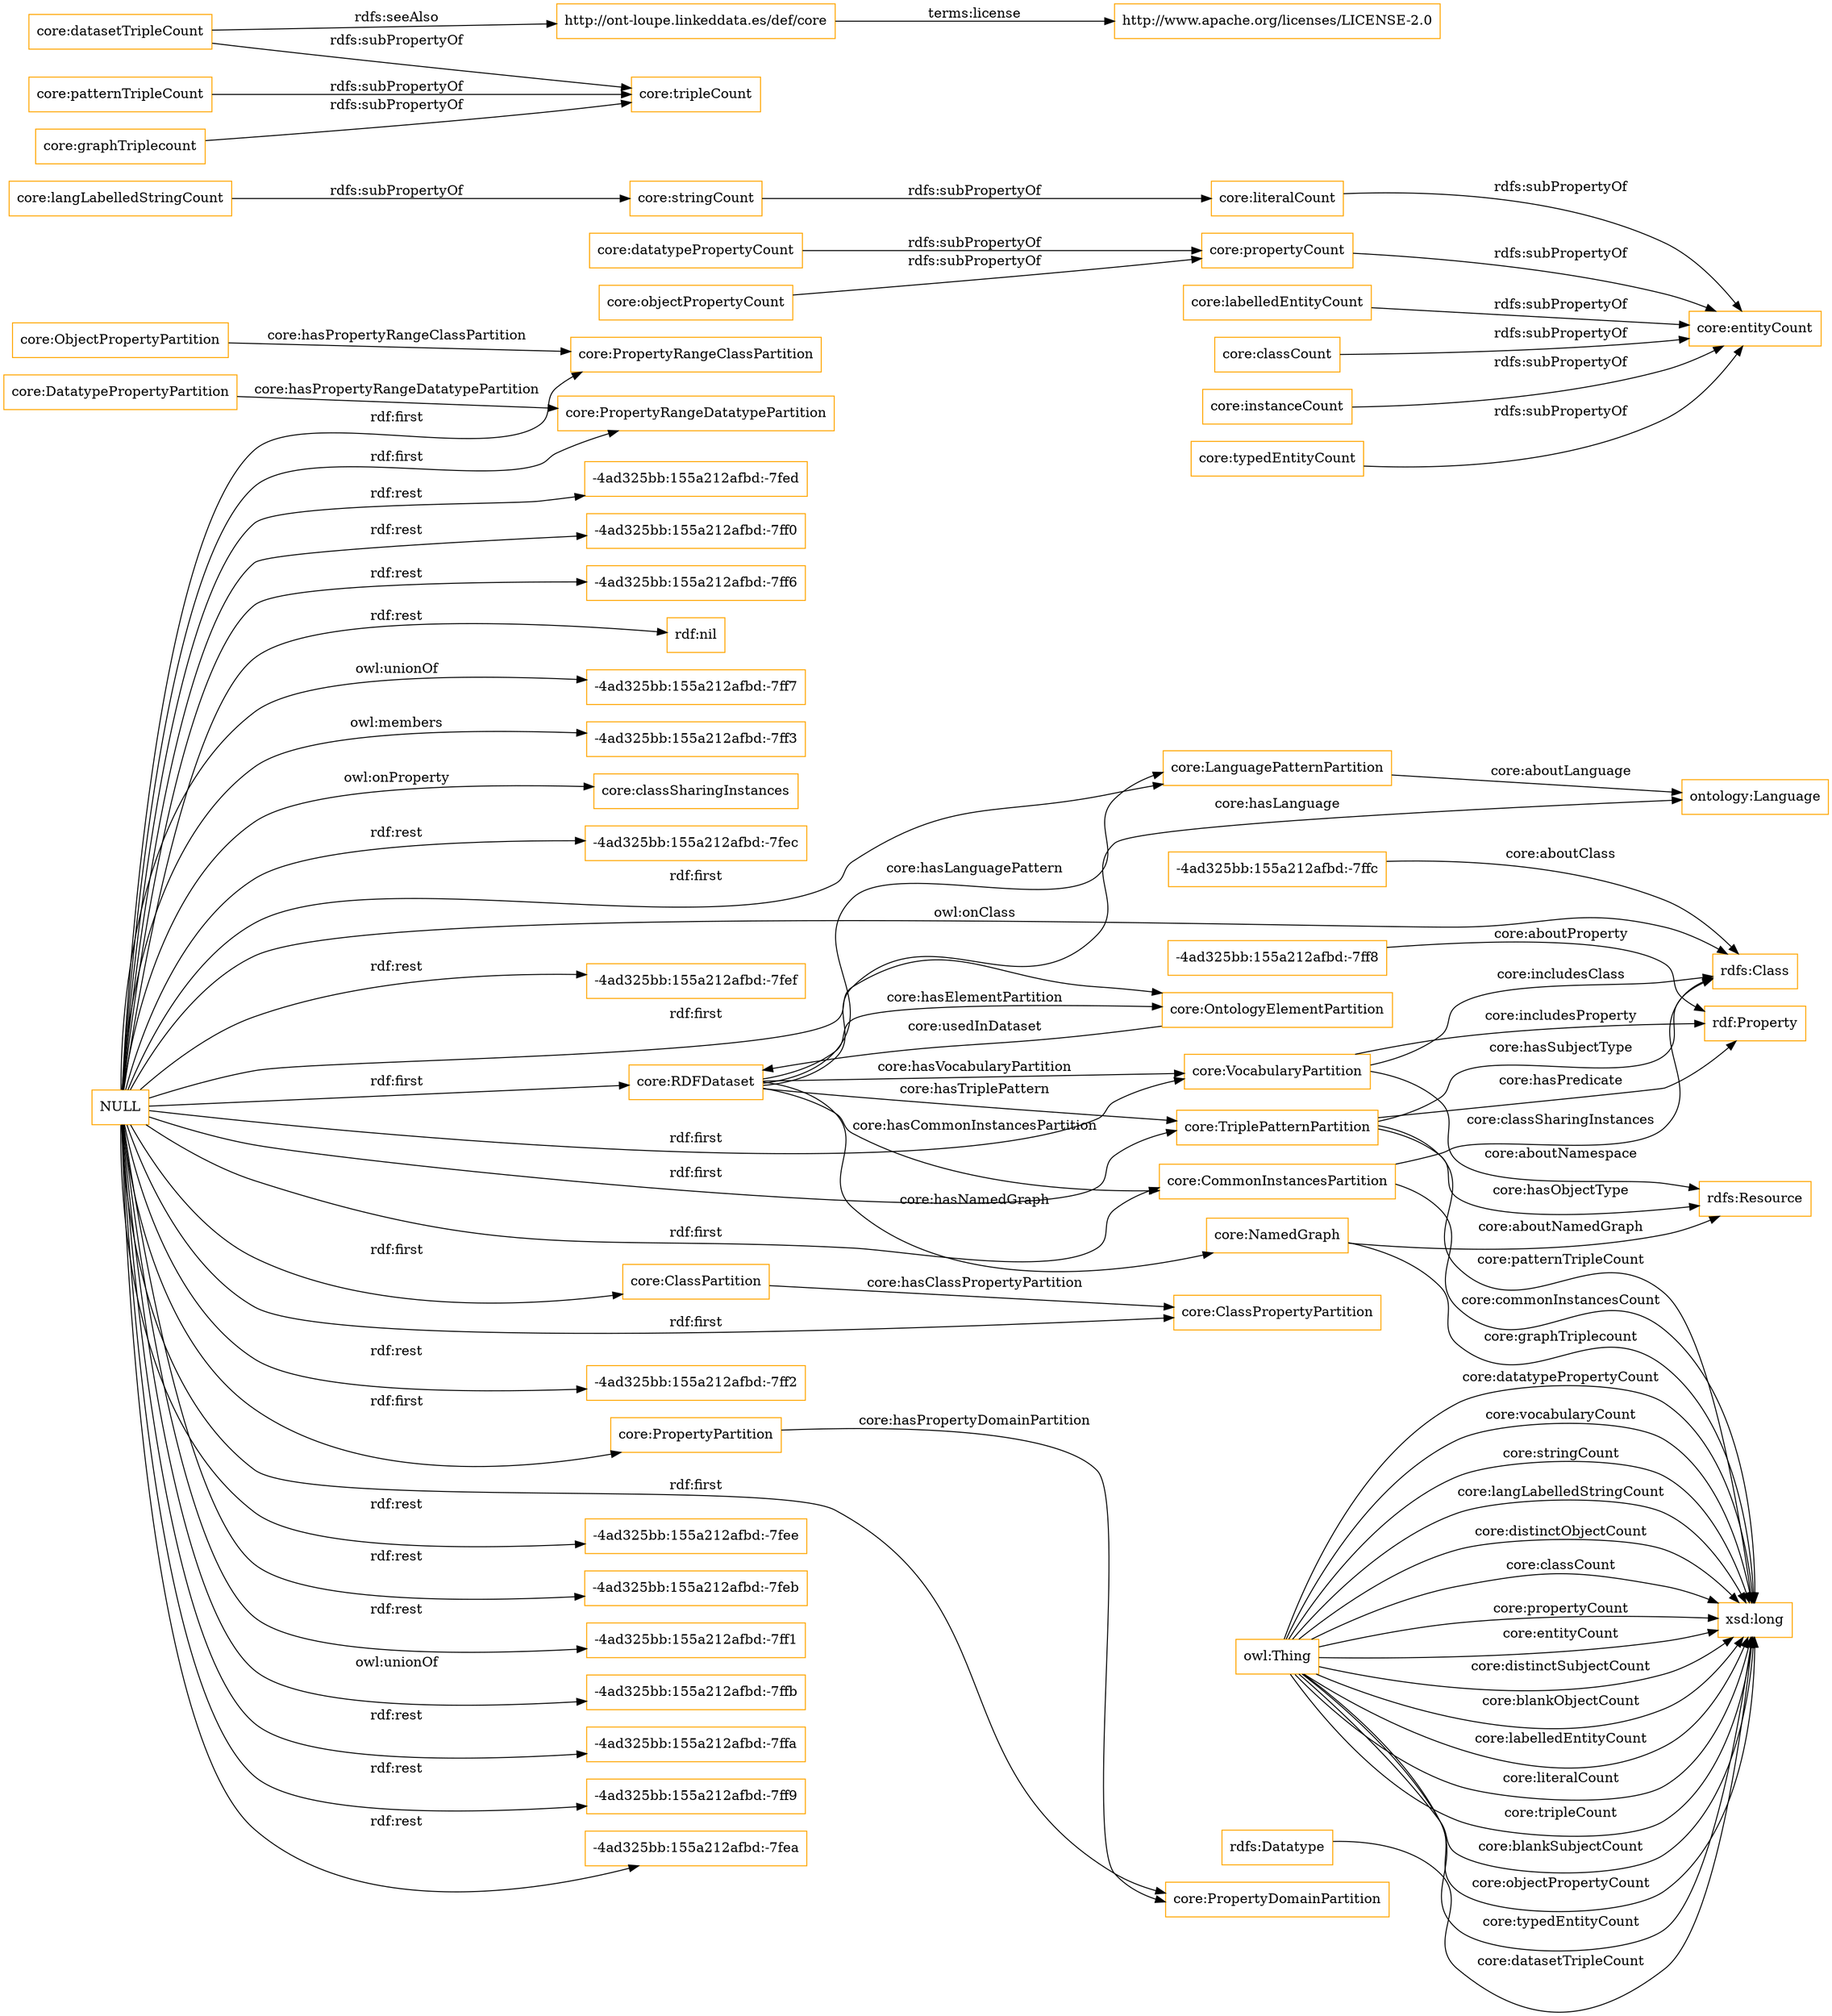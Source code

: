 digraph ar2dtool_diagram { 
rankdir=LR;
size="1501"
node [shape = rectangle, color="orange"]; "core:RDFDataset" "-4ad325bb:155a212afbd:-7ffc" "core:PropertyRangeClassPartition" "-4ad325bb:155a212afbd:-7ff8" "core:OntologyElementPartition" "core:ObjectPropertyPartition" "core:ClassPropertyPartition" "rdfs:Resource" "core:ClassPartition" "core:CommonInstancesPartition" "core:NamedGraph" "rdfs:Class" "core:LanguagePatternPartition" "core:PropertyRangeDatatypePartition" "rdfs:Datatype" "rdf:Property" "core:PropertyPartition" "core:TriplePatternPartition" "ontology:Language" "core:DatatypePropertyPartition" "core:VocabularyPartition" "core:PropertyDomainPartition" ; /*classes style*/
	"core:langLabelledStringCount" -> "core:stringCount" [ label = "rdfs:subPropertyOf" ];
	"core:datatypePropertyCount" -> "core:propertyCount" [ label = "rdfs:subPropertyOf" ];
	"core:labelledEntityCount" -> "core:entityCount" [ label = "rdfs:subPropertyOf" ];
	"http://ont-loupe.linkeddata.es/def/core" -> "http://www.apache.org/licenses/LICENSE-2.0" [ label = "terms:license" ];
	"core:datasetTripleCount" -> "http://ont-loupe.linkeddata.es/def/core" [ label = "rdfs:seeAlso" ];
	"core:datasetTripleCount" -> "core:tripleCount" [ label = "rdfs:subPropertyOf" ];
	"core:propertyCount" -> "core:entityCount" [ label = "rdfs:subPropertyOf" ];
	"core:classCount" -> "core:entityCount" [ label = "rdfs:subPropertyOf" ];
	"core:instanceCount" -> "core:entityCount" [ label = "rdfs:subPropertyOf" ];
	"core:patternTripleCount" -> "core:tripleCount" [ label = "rdfs:subPropertyOf" ];
	"NULL" -> "core:OntologyElementPartition" [ label = "rdf:first" ];
	"NULL" -> "-4ad325bb:155a212afbd:-7fee" [ label = "rdf:rest" ];
	"NULL" -> "-4ad325bb:155a212afbd:-7feb" [ label = "rdf:rest" ];
	"NULL" -> "core:PropertyPartition" [ label = "rdf:first" ];
	"NULL" -> "core:LanguagePatternPartition" [ label = "rdf:first" ];
	"NULL" -> "-4ad325bb:155a212afbd:-7ff1" [ label = "rdf:rest" ];
	"NULL" -> "-4ad325bb:155a212afbd:-7ffb" [ label = "owl:unionOf" ];
	"NULL" -> "core:PropertyRangeDatatypePartition" [ label = "rdf:first" ];
	"NULL" -> "core:PropertyDomainPartition" [ label = "rdf:first" ];
	"NULL" -> "core:PropertyRangeClassPartition" [ label = "rdf:first" ];
	"NULL" -> "-4ad325bb:155a212afbd:-7ffa" [ label = "rdf:rest" ];
	"NULL" -> "core:CommonInstancesPartition" [ label = "rdf:first" ];
	"NULL" -> "core:ClassPartition" [ label = "rdf:first" ];
	"NULL" -> "-4ad325bb:155a212afbd:-7ff9" [ label = "rdf:rest" ];
	"NULL" -> "-4ad325bb:155a212afbd:-7fea" [ label = "rdf:rest" ];
	"NULL" -> "-4ad325bb:155a212afbd:-7fed" [ label = "rdf:rest" ];
	"NULL" -> "-4ad325bb:155a212afbd:-7ff0" [ label = "rdf:rest" ];
	"NULL" -> "-4ad325bb:155a212afbd:-7ff6" [ label = "rdf:rest" ];
	"NULL" -> "rdf:nil" [ label = "rdf:rest" ];
	"NULL" -> "rdfs:Class" [ label = "owl:onClass" ];
	"NULL" -> "core:VocabularyPartition" [ label = "rdf:first" ];
	"NULL" -> "-4ad325bb:155a212afbd:-7ff7" [ label = "owl:unionOf" ];
	"NULL" -> "core:TriplePatternPartition" [ label = "rdf:first" ];
	"NULL" -> "core:ClassPropertyPartition" [ label = "rdf:first" ];
	"NULL" -> "-4ad325bb:155a212afbd:-7ff3" [ label = "owl:members" ];
	"NULL" -> "core:classSharingInstances" [ label = "owl:onProperty" ];
	"NULL" -> "-4ad325bb:155a212afbd:-7fec" [ label = "rdf:rest" ];
	"NULL" -> "-4ad325bb:155a212afbd:-7fef" [ label = "rdf:rest" ];
	"NULL" -> "-4ad325bb:155a212afbd:-7ff2" [ label = "rdf:rest" ];
	"NULL" -> "core:RDFDataset" [ label = "rdf:first" ];
	"core:literalCount" -> "core:entityCount" [ label = "rdfs:subPropertyOf" ];
	"core:objectPropertyCount" -> "core:propertyCount" [ label = "rdfs:subPropertyOf" ];
	"core:typedEntityCount" -> "core:entityCount" [ label = "rdfs:subPropertyOf" ];
	"core:graphTriplecount" -> "core:tripleCount" [ label = "rdfs:subPropertyOf" ];
	"core:stringCount" -> "core:literalCount" [ label = "rdfs:subPropertyOf" ];
	"core:VocabularyPartition" -> "rdf:Property" [ label = "core:includesProperty" ];
	"owl:Thing" -> "xsd:long" [ label = "core:tripleCount" ];
	"owl:Thing" -> "xsd:long" [ label = "core:blankSubjectCount" ];
	"owl:Thing" -> "xsd:long" [ label = "core:objectPropertyCount" ];
	"core:CommonInstancesPartition" -> "xsd:long" [ label = "core:commonInstancesCount" ];
	"core:NamedGraph" -> "xsd:long" [ label = "core:graphTriplecount" ];
	"core:RDFDataset" -> "core:TriplePatternPartition" [ label = "core:hasTriplePattern" ];
	"owl:Thing" -> "xsd:long" [ label = "core:typedEntityCount" ];
	"core:RDFDataset" -> "core:VocabularyPartition" [ label = "core:hasVocabularyPartition" ];
	"core:DatatypePropertyPartition" -> "core:PropertyRangeDatatypePartition" [ label = "core:hasPropertyRangeDatatypePartition" ];
	"core:NamedGraph" -> "rdfs:Resource" [ label = "core:aboutNamedGraph" ];
	"core:LanguagePatternPartition" -> "ontology:Language" [ label = "core:aboutLanguage" ];
	"core:ClassPartition" -> "core:ClassPropertyPartition" [ label = "core:hasClassPropertyPartition" ];
	"owl:Thing" -> "xsd:long" [ label = "core:datatypePropertyCount" ];
	"core:VocabularyPartition" -> "rdfs:Resource" [ label = "core:aboutNamespace" ];
	"owl:Thing" -> "xsd:long" [ label = "core:vocabularyCount" ];
	"core:RDFDataset" -> "ontology:Language" [ label = "core:hasLanguage" ];
	"core:RDFDataset" -> "core:LanguagePatternPartition" [ label = "core:hasLanguagePattern" ];
	"-4ad325bb:155a212afbd:-7ff8" -> "rdf:Property" [ label = "core:aboutProperty" ];
	"owl:Thing" -> "xsd:long" [ label = "core:stringCount" ];
	"-4ad325bb:155a212afbd:-7ffc" -> "rdfs:Class" [ label = "core:aboutClass" ];
	"owl:Thing" -> "xsd:long" [ label = "core:langLabelledStringCount" ];
	"owl:Thing" -> "xsd:long" [ label = "core:distinctObjectCount" ];
	"core:TriplePatternPartition" -> "rdfs:Resource" [ label = "core:hasObjectType" ];
	"owl:Thing" -> "xsd:long" [ label = "core:classCount" ];
	"core:VocabularyPartition" -> "rdfs:Class" [ label = "core:includesClass" ];
	"core:TriplePatternPartition" -> "xsd:long" [ label = "core:patternTripleCount" ];
	"owl:Thing" -> "xsd:long" [ label = "core:propertyCount" ];
	"core:CommonInstancesPartition" -> "rdfs:Class" [ label = "core:classSharingInstances" ];
	"rdfs:Datatype" -> "xsd:long" [ label = "core:datasetTripleCount" ];
	"owl:Thing" -> "xsd:long" [ label = "core:entityCount" ];
	"core:OntologyElementPartition" -> "core:RDFDataset" [ label = "core:usedInDataset" ];
	"core:TriplePatternPartition" -> "rdf:Property" [ label = "core:hasPredicate" ];
	"core:RDFDataset" -> "core:CommonInstancesPartition" [ label = "core:hasCommonInstancesPartition" ];
	"core:RDFDataset" -> "core:OntologyElementPartition" [ label = "core:hasElementPartition" ];
	"owl:Thing" -> "xsd:long" [ label = "core:distinctSubjectCount" ];
	"owl:Thing" -> "xsd:long" [ label = "core:blankObjectCount" ];
	"core:TriplePatternPartition" -> "rdfs:Class" [ label = "core:hasSubjectType" ];
	"core:RDFDataset" -> "core:NamedGraph" [ label = "core:hasNamedGraph" ];
	"core:ObjectPropertyPartition" -> "core:PropertyRangeClassPartition" [ label = "core:hasPropertyRangeClassPartition" ];
	"owl:Thing" -> "xsd:long" [ label = "core:labelledEntityCount" ];
	"core:PropertyPartition" -> "core:PropertyDomainPartition" [ label = "core:hasPropertyDomainPartition" ];
	"owl:Thing" -> "xsd:long" [ label = "core:literalCount" ];

}
